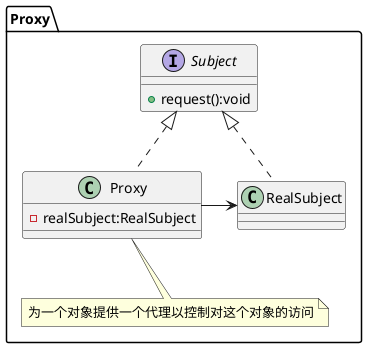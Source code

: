@startuml
package Proxy{
    interface Subject{
        +request():void
    }
    class RealSubject implements Subject
    class Proxy
    note bottom:为一个对象提供一个代理以控制对这个对象的访问
    class Proxy implements Subject{
        -realSubject:RealSubject
    }
    Proxy ->RealSubject

}
@enduml